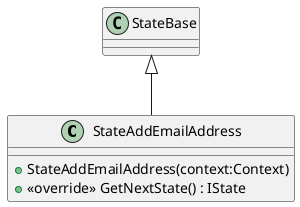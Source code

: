 @startuml
class StateAddEmailAddress {
    + StateAddEmailAddress(context:Context)
    + <<override>> GetNextState() : IState
}
StateBase <|-- StateAddEmailAddress
@enduml
